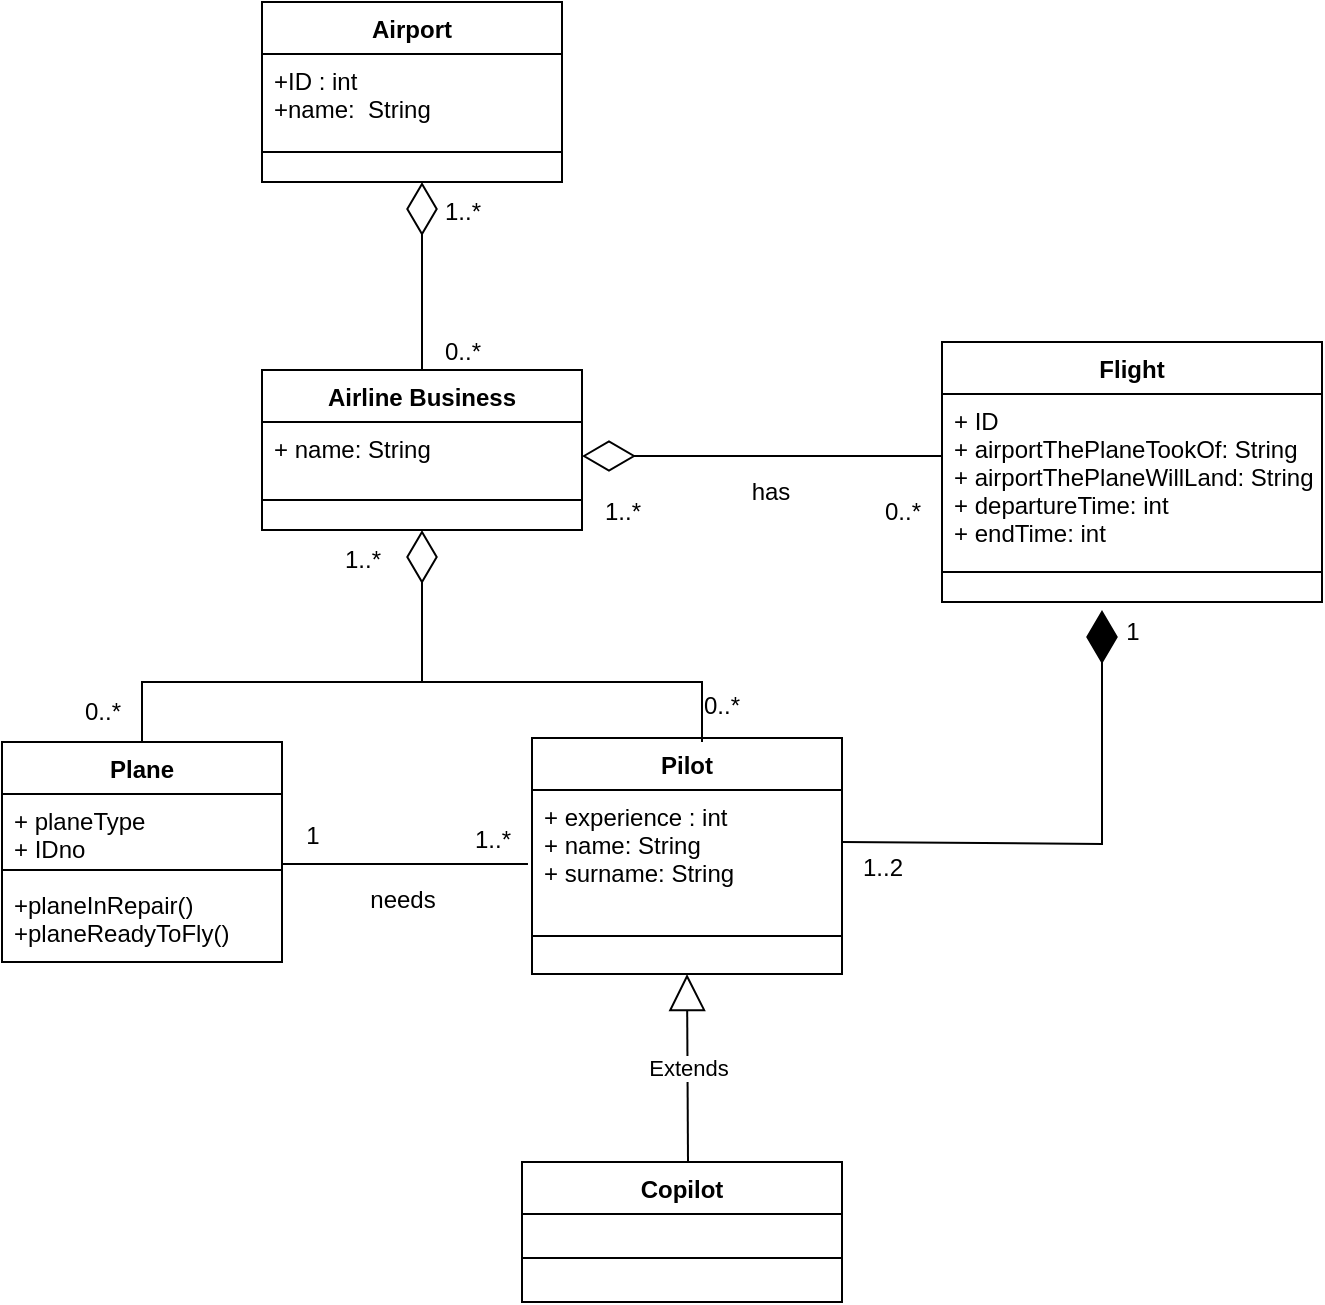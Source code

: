 <mxfile version="20.5.1" type="device"><diagram id="o-BjZ4Yi7fXeIhtaPVoy" name="Sayfa -1"><mxGraphModel dx="868" dy="482" grid="1" gridSize="10" guides="1" tooltips="1" connect="1" arrows="1" fold="1" page="1" pageScale="1" pageWidth="827" pageHeight="1169" math="0" shadow="0"><root><mxCell id="0"/><mxCell id="1" parent="0"/><mxCell id="BWo3NrkhLGL-mtfT26H4-265" value="Airline Business" style="swimlane;fontStyle=1;align=center;verticalAlign=top;childLayout=stackLayout;horizontal=1;startSize=26;horizontalStack=0;resizeParent=1;resizeParentMax=0;resizeLast=0;collapsible=1;marginBottom=0;" parent="1" vertex="1"><mxGeometry x="180" y="204" width="160" height="80" as="geometry"/></mxCell><mxCell id="BWo3NrkhLGL-mtfT26H4-266" value="+ name: String&#10;" style="text;strokeColor=none;fillColor=none;align=left;verticalAlign=top;spacingLeft=4;spacingRight=4;overflow=hidden;rotatable=0;points=[[0,0.5],[1,0.5]];portConstraint=eastwest;" parent="BWo3NrkhLGL-mtfT26H4-265" vertex="1"><mxGeometry y="26" width="160" height="24" as="geometry"/></mxCell><mxCell id="BWo3NrkhLGL-mtfT26H4-267" value="" style="line;strokeWidth=1;fillColor=none;align=left;verticalAlign=middle;spacingTop=-1;spacingLeft=3;spacingRight=3;rotatable=0;labelPosition=right;points=[];portConstraint=eastwest;strokeColor=inherit;" parent="BWo3NrkhLGL-mtfT26H4-265" vertex="1"><mxGeometry y="50" width="160" height="30" as="geometry"/></mxCell><mxCell id="BWo3NrkhLGL-mtfT26H4-269" value="Plane" style="swimlane;fontStyle=1;align=center;verticalAlign=top;childLayout=stackLayout;horizontal=1;startSize=26;horizontalStack=0;resizeParent=1;resizeParentMax=0;resizeLast=0;collapsible=1;marginBottom=0;" parent="1" vertex="1"><mxGeometry x="50" y="390" width="140" height="110" as="geometry"/></mxCell><mxCell id="BWo3NrkhLGL-mtfT26H4-270" value="+ planeType&#10;+ IDno&#10;" style="text;strokeColor=none;fillColor=none;align=left;verticalAlign=top;spacingLeft=4;spacingRight=4;overflow=hidden;rotatable=0;points=[[0,0.5],[1,0.5]];portConstraint=eastwest;" parent="BWo3NrkhLGL-mtfT26H4-269" vertex="1"><mxGeometry y="26" width="140" height="34" as="geometry"/></mxCell><mxCell id="BWo3NrkhLGL-mtfT26H4-271" value="" style="line;strokeWidth=1;fillColor=none;align=left;verticalAlign=middle;spacingTop=-1;spacingLeft=3;spacingRight=3;rotatable=0;labelPosition=right;points=[];portConstraint=eastwest;strokeColor=inherit;" parent="BWo3NrkhLGL-mtfT26H4-269" vertex="1"><mxGeometry y="60" width="140" height="8" as="geometry"/></mxCell><mxCell id="BWo3NrkhLGL-mtfT26H4-272" value="+planeInRepair()&#10;+planeReadyToFly()" style="text;strokeColor=none;fillColor=none;align=left;verticalAlign=top;spacingLeft=4;spacingRight=4;overflow=hidden;rotatable=0;points=[[0,0.5],[1,0.5]];portConstraint=eastwest;" parent="BWo3NrkhLGL-mtfT26H4-269" vertex="1"><mxGeometry y="68" width="140" height="42" as="geometry"/></mxCell><mxCell id="BWo3NrkhLGL-mtfT26H4-273" value="Flight" style="swimlane;fontStyle=1;align=center;verticalAlign=top;childLayout=stackLayout;horizontal=1;startSize=26;horizontalStack=0;resizeParent=1;resizeParentMax=0;resizeLast=0;collapsible=1;marginBottom=0;" parent="1" vertex="1"><mxGeometry x="520" y="190" width="190" height="130" as="geometry"/></mxCell><mxCell id="BWo3NrkhLGL-mtfT26H4-274" value="+ ID&#10;+ airportThePlaneTookOf: String&#10;+ airportThePlaneWillLand: String&#10;+ departureTime: int&#10;+ endTime: int" style="text;strokeColor=none;fillColor=none;align=left;verticalAlign=top;spacingLeft=4;spacingRight=4;overflow=hidden;rotatable=0;points=[[0,0.5],[1,0.5]];portConstraint=eastwest;" parent="BWo3NrkhLGL-mtfT26H4-273" vertex="1"><mxGeometry y="26" width="190" height="74" as="geometry"/></mxCell><mxCell id="BWo3NrkhLGL-mtfT26H4-275" value="" style="line;strokeWidth=1;fillColor=none;align=left;verticalAlign=middle;spacingTop=-1;spacingLeft=3;spacingRight=3;rotatable=0;labelPosition=right;points=[];portConstraint=eastwest;strokeColor=inherit;" parent="BWo3NrkhLGL-mtfT26H4-273" vertex="1"><mxGeometry y="100" width="190" height="30" as="geometry"/></mxCell><mxCell id="BWo3NrkhLGL-mtfT26H4-277" value="Copilot" style="swimlane;fontStyle=1;align=center;verticalAlign=top;childLayout=stackLayout;horizontal=1;startSize=26;horizontalStack=0;resizeParent=1;resizeParentMax=0;resizeLast=0;collapsible=1;marginBottom=0;" parent="1" vertex="1"><mxGeometry x="310" y="600" width="160" height="70" as="geometry"/></mxCell><mxCell id="BWo3NrkhLGL-mtfT26H4-278" value="" style="line;strokeWidth=1;fillColor=none;align=left;verticalAlign=middle;spacingTop=-1;spacingLeft=3;spacingRight=3;rotatable=0;labelPosition=right;points=[];portConstraint=eastwest;strokeColor=inherit;" parent="BWo3NrkhLGL-mtfT26H4-277" vertex="1"><mxGeometry y="26" width="160" height="44" as="geometry"/></mxCell><mxCell id="BWo3NrkhLGL-mtfT26H4-279" value="Pilot" style="swimlane;fontStyle=1;align=center;verticalAlign=top;childLayout=stackLayout;horizontal=1;startSize=26;horizontalStack=0;resizeParent=1;resizeParentMax=0;resizeLast=0;collapsible=1;marginBottom=0;" parent="1" vertex="1"><mxGeometry x="315" y="388" width="155" height="118" as="geometry"/></mxCell><mxCell id="BWo3NrkhLGL-mtfT26H4-280" value="+ experience : int&#10;+ name: String&#10;+ surname: String" style="text;strokeColor=none;fillColor=none;align=left;verticalAlign=top;spacingLeft=4;spacingRight=4;overflow=hidden;rotatable=0;points=[[0,0.5],[1,0.5]];portConstraint=eastwest;" parent="BWo3NrkhLGL-mtfT26H4-279" vertex="1"><mxGeometry y="26" width="155" height="54" as="geometry"/></mxCell><mxCell id="BWo3NrkhLGL-mtfT26H4-281" value="" style="line;strokeWidth=1;fillColor=none;align=left;verticalAlign=middle;spacingTop=-1;spacingLeft=3;spacingRight=3;rotatable=0;labelPosition=right;points=[];portConstraint=eastwest;strokeColor=inherit;" parent="BWo3NrkhLGL-mtfT26H4-279" vertex="1"><mxGeometry y="80" width="155" height="38" as="geometry"/></mxCell><mxCell id="BWo3NrkhLGL-mtfT26H4-284" value="" style="endArrow=diamondThin;endFill=1;endSize=24;html=1;rounded=0;entryX=0;entryY=0.133;entryDx=0;entryDy=0;entryPerimeter=0;" parent="1" target="BWo3NrkhLGL-mtfT26H4-293" edge="1"><mxGeometry width="160" relative="1" as="geometry"><mxPoint x="470" y="440" as="sourcePoint"/><mxPoint x="600" y="310" as="targetPoint"/><Array as="points"><mxPoint x="600" y="441"/></Array></mxGeometry></mxCell><mxCell id="BWo3NrkhLGL-mtfT26H4-286" value="Airport" style="swimlane;fontStyle=1;align=center;verticalAlign=top;childLayout=stackLayout;horizontal=1;startSize=26;horizontalStack=0;resizeParent=1;resizeParentMax=0;resizeLast=0;collapsible=1;marginBottom=0;" parent="1" vertex="1"><mxGeometry x="180" y="20" width="150" height="90" as="geometry"/></mxCell><mxCell id="BWo3NrkhLGL-mtfT26H4-287" value="+ID : int&#10;+name:  String" style="text;strokeColor=none;fillColor=none;align=left;verticalAlign=top;spacingLeft=4;spacingRight=4;overflow=hidden;rotatable=0;points=[[0,0.5],[1,0.5]];portConstraint=eastwest;" parent="BWo3NrkhLGL-mtfT26H4-286" vertex="1"><mxGeometry y="26" width="150" height="34" as="geometry"/></mxCell><mxCell id="BWo3NrkhLGL-mtfT26H4-288" value="" style="line;strokeWidth=1;fillColor=none;align=left;verticalAlign=middle;spacingTop=-1;spacingLeft=3;spacingRight=3;rotatable=0;labelPosition=right;points=[];portConstraint=eastwest;strokeColor=inherit;" parent="BWo3NrkhLGL-mtfT26H4-286" vertex="1"><mxGeometry y="60" width="150" height="30" as="geometry"/></mxCell><mxCell id="BWo3NrkhLGL-mtfT26H4-290" value="" style="endArrow=diamondThin;endFill=0;endSize=24;html=1;rounded=0;" parent="1" edge="1"><mxGeometry width="160" relative="1" as="geometry"><mxPoint x="520" y="247" as="sourcePoint"/><mxPoint x="340" y="247" as="targetPoint"/><Array as="points"/></mxGeometry></mxCell><mxCell id="BWo3NrkhLGL-mtfT26H4-291" value="" style="endArrow=diamondThin;endFill=0;endSize=24;html=1;rounded=0;entryX=0;entryY=0;entryDx=0;entryDy=0;exitX=0.5;exitY=0;exitDx=0;exitDy=0;entryPerimeter=0;" parent="1" source="BWo3NrkhLGL-mtfT26H4-265" target="BWo3NrkhLGL-mtfT26H4-299" edge="1"><mxGeometry width="160" relative="1" as="geometry"><mxPoint x="360" y="300" as="sourcePoint"/><mxPoint x="520" y="300" as="targetPoint"/></mxGeometry></mxCell><mxCell id="BWo3NrkhLGL-mtfT26H4-292" value="" style="endArrow=diamondThin;endFill=0;endSize=24;html=1;rounded=0;entryX=0.5;entryY=1;entryDx=0;entryDy=0;" parent="1" target="BWo3NrkhLGL-mtfT26H4-265" edge="1"><mxGeometry width="160" relative="1" as="geometry"><mxPoint x="260" y="360" as="sourcePoint"/><mxPoint x="263" y="280" as="targetPoint"/><Array as="points"/></mxGeometry></mxCell><mxCell id="BWo3NrkhLGL-mtfT26H4-293" value="1" style="text;html=1;resizable=0;autosize=1;align=center;verticalAlign=middle;points=[];fillColor=none;strokeColor=none;rounded=0;" parent="1" vertex="1"><mxGeometry x="600" y="320" width="30" height="30" as="geometry"/></mxCell><mxCell id="BWo3NrkhLGL-mtfT26H4-294" value="1..2" style="text;html=1;resizable=0;autosize=1;align=center;verticalAlign=middle;points=[];fillColor=none;strokeColor=none;rounded=0;" parent="1" vertex="1"><mxGeometry x="470" y="438" width="40" height="30" as="geometry"/></mxCell><mxCell id="BWo3NrkhLGL-mtfT26H4-295" value="0..*" style="text;html=1;resizable=0;autosize=1;align=center;verticalAlign=middle;points=[];fillColor=none;strokeColor=none;rounded=0;" parent="1" vertex="1"><mxGeometry x="80" y="360" width="40" height="30" as="geometry"/></mxCell><mxCell id="BWo3NrkhLGL-mtfT26H4-296" value="0..*" style="text;html=1;resizable=0;autosize=1;align=center;verticalAlign=middle;points=[];fillColor=none;strokeColor=none;rounded=0;" parent="1" vertex="1"><mxGeometry x="480" y="260" width="40" height="30" as="geometry"/></mxCell><mxCell id="BWo3NrkhLGL-mtfT26H4-299" value="1..*" style="text;html=1;resizable=0;autosize=1;align=center;verticalAlign=middle;points=[];fillColor=none;strokeColor=none;rounded=0;" parent="1" vertex="1"><mxGeometry x="260" y="110" width="40" height="30" as="geometry"/></mxCell><mxCell id="BWo3NrkhLGL-mtfT26H4-300" value="0..*" style="text;html=1;resizable=0;autosize=1;align=center;verticalAlign=middle;points=[];fillColor=none;strokeColor=none;rounded=0;" parent="1" vertex="1"><mxGeometry x="260" y="180" width="40" height="30" as="geometry"/></mxCell><mxCell id="BWo3NrkhLGL-mtfT26H4-301" value="1..*" style="text;html=1;resizable=0;autosize=1;align=center;verticalAlign=middle;points=[];fillColor=none;strokeColor=none;rounded=0;" parent="1" vertex="1"><mxGeometry x="210" y="284" width="40" height="30" as="geometry"/></mxCell><mxCell id="BWo3NrkhLGL-mtfT26H4-302" value="1..*" style="text;html=1;resizable=0;autosize=1;align=center;verticalAlign=middle;points=[];fillColor=none;strokeColor=none;rounded=0;" parent="1" vertex="1"><mxGeometry x="340" y="260" width="40" height="30" as="geometry"/></mxCell><mxCell id="BWo3NrkhLGL-mtfT26H4-304" value="" style="endArrow=none;html=1;rounded=0;exitX=0.5;exitY=0;exitDx=0;exitDy=0;" parent="1" source="BWo3NrkhLGL-mtfT26H4-269" edge="1"><mxGeometry width="50" height="50" relative="1" as="geometry"><mxPoint x="120" y="380" as="sourcePoint"/><mxPoint x="260" y="360" as="targetPoint"/><Array as="points"><mxPoint x="120" y="360"/></Array></mxGeometry></mxCell><mxCell id="BWo3NrkhLGL-mtfT26H4-305" value="" style="endArrow=none;html=1;rounded=0;" parent="1" edge="1"><mxGeometry width="50" height="50" relative="1" as="geometry"><mxPoint x="260" y="360" as="sourcePoint"/><mxPoint x="400" y="390" as="targetPoint"/><Array as="points"><mxPoint x="400" y="360"/></Array></mxGeometry></mxCell><mxCell id="BWo3NrkhLGL-mtfT26H4-306" value="0..*" style="text;whiteSpace=wrap;html=1;" parent="1" vertex="1"><mxGeometry x="399" y="358" width="30" height="30" as="geometry"/></mxCell><mxCell id="BWo3NrkhLGL-mtfT26H4-308" value="" style="endArrow=none;html=1;rounded=0;entryX=-0.013;entryY=0.115;entryDx=0;entryDy=0;entryPerimeter=0;" parent="1" edge="1"><mxGeometry width="50" height="50" relative="1" as="geometry"><mxPoint x="190" y="451" as="sourcePoint"/><mxPoint x="312.985" y="450.99" as="targetPoint"/></mxGeometry></mxCell><mxCell id="BWo3NrkhLGL-mtfT26H4-309" value="1" style="text;html=1;resizable=0;autosize=1;align=center;verticalAlign=middle;points=[];fillColor=none;strokeColor=none;rounded=0;" parent="1" vertex="1"><mxGeometry x="190" y="422" width="30" height="30" as="geometry"/></mxCell><mxCell id="BWo3NrkhLGL-mtfT26H4-310" value="needs" style="text;html=1;resizable=0;autosize=1;align=center;verticalAlign=middle;points=[];fillColor=none;strokeColor=none;rounded=0;" parent="1" vertex="1"><mxGeometry x="220" y="454" width="60" height="30" as="geometry"/></mxCell><mxCell id="BWo3NrkhLGL-mtfT26H4-312" value="1..*" style="text;html=1;resizable=0;autosize=1;align=center;verticalAlign=middle;points=[];fillColor=none;strokeColor=none;rounded=0;" parent="1" vertex="1"><mxGeometry x="275" y="424" width="40" height="30" as="geometry"/></mxCell><mxCell id="BWo3NrkhLGL-mtfT26H4-314" value="has" style="text;html=1;resizable=0;autosize=1;align=center;verticalAlign=middle;points=[];fillColor=none;strokeColor=none;rounded=0;" parent="1" vertex="1"><mxGeometry x="413.5" y="250" width="40" height="30" as="geometry"/></mxCell><mxCell id="BWo3NrkhLGL-mtfT26H4-322" value="Extends" style="endArrow=block;endSize=16;endFill=0;html=1;rounded=0;entryX=0.5;entryY=1;entryDx=0;entryDy=0;" parent="1" target="BWo3NrkhLGL-mtfT26H4-279" edge="1"><mxGeometry width="160" relative="1" as="geometry"><mxPoint x="393" y="600" as="sourcePoint"/><mxPoint x="380" y="480" as="targetPoint"/></mxGeometry></mxCell></root></mxGraphModel></diagram></mxfile>